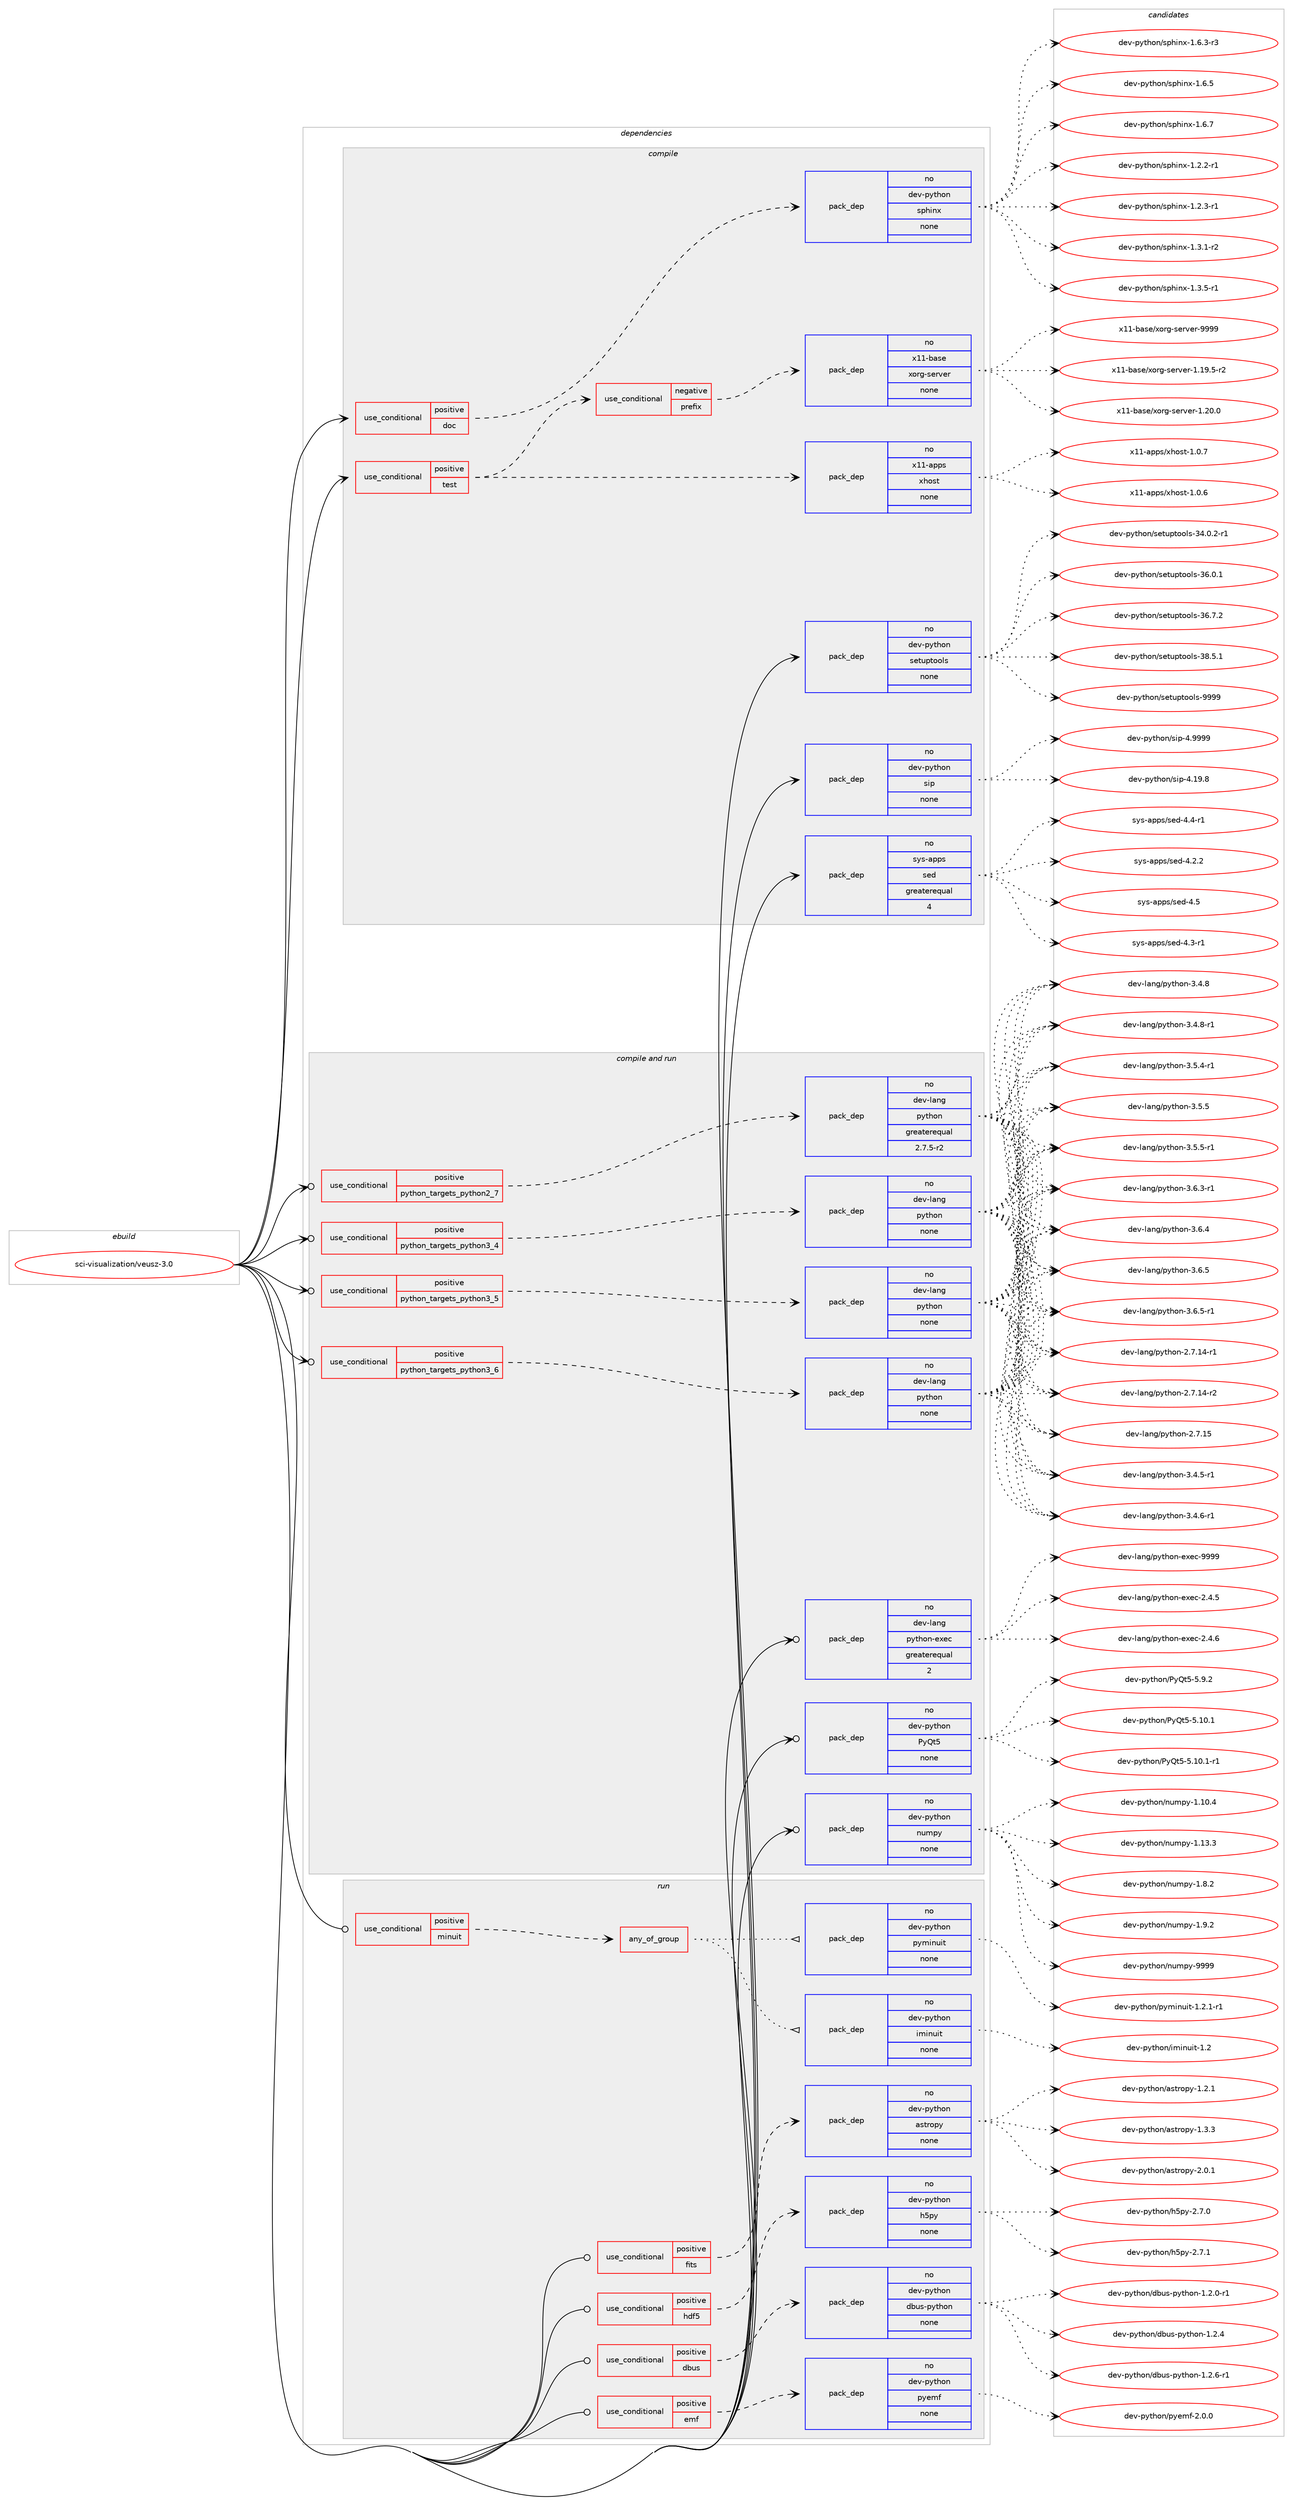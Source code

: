 digraph prolog {

# *************
# Graph options
# *************

newrank=true;
concentrate=true;
compound=true;
graph [rankdir=LR,fontname=Helvetica,fontsize=10,ranksep=1.5];#, ranksep=2.5, nodesep=0.2];
edge  [arrowhead=vee];
node  [fontname=Helvetica,fontsize=10];

# **********
# The ebuild
# **********

subgraph cluster_leftcol {
color=gray;
rank=same;
label=<<i>ebuild</i>>;
id [label="sci-visualization/veusz-3.0", color=red, width=4, href="../sci-visualization/veusz-3.0.svg"];
}

# ****************
# The dependencies
# ****************

subgraph cluster_midcol {
color=gray;
label=<<i>dependencies</i>>;
subgraph cluster_compile {
fillcolor="#eeeeee";
style=filled;
label=<<i>compile</i>>;
subgraph cond133 {
dependency539 [label=<<TABLE BORDER="0" CELLBORDER="1" CELLSPACING="0" CELLPADDING="4"><TR><TD ROWSPAN="3" CELLPADDING="10">use_conditional</TD></TR><TR><TD>positive</TD></TR><TR><TD>doc</TD></TR></TABLE>>, shape=none, color=red];
subgraph pack400 {
dependency540 [label=<<TABLE BORDER="0" CELLBORDER="1" CELLSPACING="0" CELLPADDING="4" WIDTH="220"><TR><TD ROWSPAN="6" CELLPADDING="30">pack_dep</TD></TR><TR><TD WIDTH="110">no</TD></TR><TR><TD>dev-python</TD></TR><TR><TD>sphinx</TD></TR><TR><TD>none</TD></TR><TR><TD></TD></TR></TABLE>>, shape=none, color=blue];
}
dependency539:e -> dependency540:w [weight=20,style="dashed",arrowhead="vee"];
}
id:e -> dependency539:w [weight=20,style="solid",arrowhead="vee"];
subgraph cond134 {
dependency541 [label=<<TABLE BORDER="0" CELLBORDER="1" CELLSPACING="0" CELLPADDING="4"><TR><TD ROWSPAN="3" CELLPADDING="10">use_conditional</TD></TR><TR><TD>positive</TD></TR><TR><TD>test</TD></TR></TABLE>>, shape=none, color=red];
subgraph cond135 {
dependency542 [label=<<TABLE BORDER="0" CELLBORDER="1" CELLSPACING="0" CELLPADDING="4"><TR><TD ROWSPAN="3" CELLPADDING="10">use_conditional</TD></TR><TR><TD>negative</TD></TR><TR><TD>prefix</TD></TR></TABLE>>, shape=none, color=red];
subgraph pack401 {
dependency543 [label=<<TABLE BORDER="0" CELLBORDER="1" CELLSPACING="0" CELLPADDING="4" WIDTH="220"><TR><TD ROWSPAN="6" CELLPADDING="30">pack_dep</TD></TR><TR><TD WIDTH="110">no</TD></TR><TR><TD>x11-base</TD></TR><TR><TD>xorg-server</TD></TR><TR><TD>none</TD></TR><TR><TD></TD></TR></TABLE>>, shape=none, color=blue];
}
dependency542:e -> dependency543:w [weight=20,style="dashed",arrowhead="vee"];
}
dependency541:e -> dependency542:w [weight=20,style="dashed",arrowhead="vee"];
subgraph pack402 {
dependency544 [label=<<TABLE BORDER="0" CELLBORDER="1" CELLSPACING="0" CELLPADDING="4" WIDTH="220"><TR><TD ROWSPAN="6" CELLPADDING="30">pack_dep</TD></TR><TR><TD WIDTH="110">no</TD></TR><TR><TD>x11-apps</TD></TR><TR><TD>xhost</TD></TR><TR><TD>none</TD></TR><TR><TD></TD></TR></TABLE>>, shape=none, color=blue];
}
dependency541:e -> dependency544:w [weight=20,style="dashed",arrowhead="vee"];
}
id:e -> dependency541:w [weight=20,style="solid",arrowhead="vee"];
subgraph pack403 {
dependency545 [label=<<TABLE BORDER="0" CELLBORDER="1" CELLSPACING="0" CELLPADDING="4" WIDTH="220"><TR><TD ROWSPAN="6" CELLPADDING="30">pack_dep</TD></TR><TR><TD WIDTH="110">no</TD></TR><TR><TD>dev-python</TD></TR><TR><TD>setuptools</TD></TR><TR><TD>none</TD></TR><TR><TD></TD></TR></TABLE>>, shape=none, color=blue];
}
id:e -> dependency545:w [weight=20,style="solid",arrowhead="vee"];
subgraph pack404 {
dependency546 [label=<<TABLE BORDER="0" CELLBORDER="1" CELLSPACING="0" CELLPADDING="4" WIDTH="220"><TR><TD ROWSPAN="6" CELLPADDING="30">pack_dep</TD></TR><TR><TD WIDTH="110">no</TD></TR><TR><TD>dev-python</TD></TR><TR><TD>sip</TD></TR><TR><TD>none</TD></TR><TR><TD></TD></TR></TABLE>>, shape=none, color=blue];
}
id:e -> dependency546:w [weight=20,style="solid",arrowhead="vee"];
subgraph pack405 {
dependency547 [label=<<TABLE BORDER="0" CELLBORDER="1" CELLSPACING="0" CELLPADDING="4" WIDTH="220"><TR><TD ROWSPAN="6" CELLPADDING="30">pack_dep</TD></TR><TR><TD WIDTH="110">no</TD></TR><TR><TD>sys-apps</TD></TR><TR><TD>sed</TD></TR><TR><TD>greaterequal</TD></TR><TR><TD>4</TD></TR></TABLE>>, shape=none, color=blue];
}
id:e -> dependency547:w [weight=20,style="solid",arrowhead="vee"];
}
subgraph cluster_compileandrun {
fillcolor="#eeeeee";
style=filled;
label=<<i>compile and run</i>>;
subgraph cond136 {
dependency548 [label=<<TABLE BORDER="0" CELLBORDER="1" CELLSPACING="0" CELLPADDING="4"><TR><TD ROWSPAN="3" CELLPADDING="10">use_conditional</TD></TR><TR><TD>positive</TD></TR><TR><TD>python_targets_python2_7</TD></TR></TABLE>>, shape=none, color=red];
subgraph pack406 {
dependency549 [label=<<TABLE BORDER="0" CELLBORDER="1" CELLSPACING="0" CELLPADDING="4" WIDTH="220"><TR><TD ROWSPAN="6" CELLPADDING="30">pack_dep</TD></TR><TR><TD WIDTH="110">no</TD></TR><TR><TD>dev-lang</TD></TR><TR><TD>python</TD></TR><TR><TD>greaterequal</TD></TR><TR><TD>2.7.5-r2</TD></TR></TABLE>>, shape=none, color=blue];
}
dependency548:e -> dependency549:w [weight=20,style="dashed",arrowhead="vee"];
}
id:e -> dependency548:w [weight=20,style="solid",arrowhead="odotvee"];
subgraph cond137 {
dependency550 [label=<<TABLE BORDER="0" CELLBORDER="1" CELLSPACING="0" CELLPADDING="4"><TR><TD ROWSPAN="3" CELLPADDING="10">use_conditional</TD></TR><TR><TD>positive</TD></TR><TR><TD>python_targets_python3_4</TD></TR></TABLE>>, shape=none, color=red];
subgraph pack407 {
dependency551 [label=<<TABLE BORDER="0" CELLBORDER="1" CELLSPACING="0" CELLPADDING="4" WIDTH="220"><TR><TD ROWSPAN="6" CELLPADDING="30">pack_dep</TD></TR><TR><TD WIDTH="110">no</TD></TR><TR><TD>dev-lang</TD></TR><TR><TD>python</TD></TR><TR><TD>none</TD></TR><TR><TD></TD></TR></TABLE>>, shape=none, color=blue];
}
dependency550:e -> dependency551:w [weight=20,style="dashed",arrowhead="vee"];
}
id:e -> dependency550:w [weight=20,style="solid",arrowhead="odotvee"];
subgraph cond138 {
dependency552 [label=<<TABLE BORDER="0" CELLBORDER="1" CELLSPACING="0" CELLPADDING="4"><TR><TD ROWSPAN="3" CELLPADDING="10">use_conditional</TD></TR><TR><TD>positive</TD></TR><TR><TD>python_targets_python3_5</TD></TR></TABLE>>, shape=none, color=red];
subgraph pack408 {
dependency553 [label=<<TABLE BORDER="0" CELLBORDER="1" CELLSPACING="0" CELLPADDING="4" WIDTH="220"><TR><TD ROWSPAN="6" CELLPADDING="30">pack_dep</TD></TR><TR><TD WIDTH="110">no</TD></TR><TR><TD>dev-lang</TD></TR><TR><TD>python</TD></TR><TR><TD>none</TD></TR><TR><TD></TD></TR></TABLE>>, shape=none, color=blue];
}
dependency552:e -> dependency553:w [weight=20,style="dashed",arrowhead="vee"];
}
id:e -> dependency552:w [weight=20,style="solid",arrowhead="odotvee"];
subgraph cond139 {
dependency554 [label=<<TABLE BORDER="0" CELLBORDER="1" CELLSPACING="0" CELLPADDING="4"><TR><TD ROWSPAN="3" CELLPADDING="10">use_conditional</TD></TR><TR><TD>positive</TD></TR><TR><TD>python_targets_python3_6</TD></TR></TABLE>>, shape=none, color=red];
subgraph pack409 {
dependency555 [label=<<TABLE BORDER="0" CELLBORDER="1" CELLSPACING="0" CELLPADDING="4" WIDTH="220"><TR><TD ROWSPAN="6" CELLPADDING="30">pack_dep</TD></TR><TR><TD WIDTH="110">no</TD></TR><TR><TD>dev-lang</TD></TR><TR><TD>python</TD></TR><TR><TD>none</TD></TR><TR><TD></TD></TR></TABLE>>, shape=none, color=blue];
}
dependency554:e -> dependency555:w [weight=20,style="dashed",arrowhead="vee"];
}
id:e -> dependency554:w [weight=20,style="solid",arrowhead="odotvee"];
subgraph pack410 {
dependency556 [label=<<TABLE BORDER="0" CELLBORDER="1" CELLSPACING="0" CELLPADDING="4" WIDTH="220"><TR><TD ROWSPAN="6" CELLPADDING="30">pack_dep</TD></TR><TR><TD WIDTH="110">no</TD></TR><TR><TD>dev-lang</TD></TR><TR><TD>python-exec</TD></TR><TR><TD>greaterequal</TD></TR><TR><TD>2</TD></TR></TABLE>>, shape=none, color=blue];
}
id:e -> dependency556:w [weight=20,style="solid",arrowhead="odotvee"];
subgraph pack411 {
dependency557 [label=<<TABLE BORDER="0" CELLBORDER="1" CELLSPACING="0" CELLPADDING="4" WIDTH="220"><TR><TD ROWSPAN="6" CELLPADDING="30">pack_dep</TD></TR><TR><TD WIDTH="110">no</TD></TR><TR><TD>dev-python</TD></TR><TR><TD>PyQt5</TD></TR><TR><TD>none</TD></TR><TR><TD></TD></TR></TABLE>>, shape=none, color=blue];
}
id:e -> dependency557:w [weight=20,style="solid",arrowhead="odotvee"];
subgraph pack412 {
dependency558 [label=<<TABLE BORDER="0" CELLBORDER="1" CELLSPACING="0" CELLPADDING="4" WIDTH="220"><TR><TD ROWSPAN="6" CELLPADDING="30">pack_dep</TD></TR><TR><TD WIDTH="110">no</TD></TR><TR><TD>dev-python</TD></TR><TR><TD>numpy</TD></TR><TR><TD>none</TD></TR><TR><TD></TD></TR></TABLE>>, shape=none, color=blue];
}
id:e -> dependency558:w [weight=20,style="solid",arrowhead="odotvee"];
}
subgraph cluster_run {
fillcolor="#eeeeee";
style=filled;
label=<<i>run</i>>;
subgraph cond140 {
dependency559 [label=<<TABLE BORDER="0" CELLBORDER="1" CELLSPACING="0" CELLPADDING="4"><TR><TD ROWSPAN="3" CELLPADDING="10">use_conditional</TD></TR><TR><TD>positive</TD></TR><TR><TD>dbus</TD></TR></TABLE>>, shape=none, color=red];
subgraph pack413 {
dependency560 [label=<<TABLE BORDER="0" CELLBORDER="1" CELLSPACING="0" CELLPADDING="4" WIDTH="220"><TR><TD ROWSPAN="6" CELLPADDING="30">pack_dep</TD></TR><TR><TD WIDTH="110">no</TD></TR><TR><TD>dev-python</TD></TR><TR><TD>dbus-python</TD></TR><TR><TD>none</TD></TR><TR><TD></TD></TR></TABLE>>, shape=none, color=blue];
}
dependency559:e -> dependency560:w [weight=20,style="dashed",arrowhead="vee"];
}
id:e -> dependency559:w [weight=20,style="solid",arrowhead="odot"];
subgraph cond141 {
dependency561 [label=<<TABLE BORDER="0" CELLBORDER="1" CELLSPACING="0" CELLPADDING="4"><TR><TD ROWSPAN="3" CELLPADDING="10">use_conditional</TD></TR><TR><TD>positive</TD></TR><TR><TD>emf</TD></TR></TABLE>>, shape=none, color=red];
subgraph pack414 {
dependency562 [label=<<TABLE BORDER="0" CELLBORDER="1" CELLSPACING="0" CELLPADDING="4" WIDTH="220"><TR><TD ROWSPAN="6" CELLPADDING="30">pack_dep</TD></TR><TR><TD WIDTH="110">no</TD></TR><TR><TD>dev-python</TD></TR><TR><TD>pyemf</TD></TR><TR><TD>none</TD></TR><TR><TD></TD></TR></TABLE>>, shape=none, color=blue];
}
dependency561:e -> dependency562:w [weight=20,style="dashed",arrowhead="vee"];
}
id:e -> dependency561:w [weight=20,style="solid",arrowhead="odot"];
subgraph cond142 {
dependency563 [label=<<TABLE BORDER="0" CELLBORDER="1" CELLSPACING="0" CELLPADDING="4"><TR><TD ROWSPAN="3" CELLPADDING="10">use_conditional</TD></TR><TR><TD>positive</TD></TR><TR><TD>fits</TD></TR></TABLE>>, shape=none, color=red];
subgraph pack415 {
dependency564 [label=<<TABLE BORDER="0" CELLBORDER="1" CELLSPACING="0" CELLPADDING="4" WIDTH="220"><TR><TD ROWSPAN="6" CELLPADDING="30">pack_dep</TD></TR><TR><TD WIDTH="110">no</TD></TR><TR><TD>dev-python</TD></TR><TR><TD>astropy</TD></TR><TR><TD>none</TD></TR><TR><TD></TD></TR></TABLE>>, shape=none, color=blue];
}
dependency563:e -> dependency564:w [weight=20,style="dashed",arrowhead="vee"];
}
id:e -> dependency563:w [weight=20,style="solid",arrowhead="odot"];
subgraph cond143 {
dependency565 [label=<<TABLE BORDER="0" CELLBORDER="1" CELLSPACING="0" CELLPADDING="4"><TR><TD ROWSPAN="3" CELLPADDING="10">use_conditional</TD></TR><TR><TD>positive</TD></TR><TR><TD>hdf5</TD></TR></TABLE>>, shape=none, color=red];
subgraph pack416 {
dependency566 [label=<<TABLE BORDER="0" CELLBORDER="1" CELLSPACING="0" CELLPADDING="4" WIDTH="220"><TR><TD ROWSPAN="6" CELLPADDING="30">pack_dep</TD></TR><TR><TD WIDTH="110">no</TD></TR><TR><TD>dev-python</TD></TR><TR><TD>h5py</TD></TR><TR><TD>none</TD></TR><TR><TD></TD></TR></TABLE>>, shape=none, color=blue];
}
dependency565:e -> dependency566:w [weight=20,style="dashed",arrowhead="vee"];
}
id:e -> dependency565:w [weight=20,style="solid",arrowhead="odot"];
subgraph cond144 {
dependency567 [label=<<TABLE BORDER="0" CELLBORDER="1" CELLSPACING="0" CELLPADDING="4"><TR><TD ROWSPAN="3" CELLPADDING="10">use_conditional</TD></TR><TR><TD>positive</TD></TR><TR><TD>minuit</TD></TR></TABLE>>, shape=none, color=red];
subgraph any8 {
dependency568 [label=<<TABLE BORDER="0" CELLBORDER="1" CELLSPACING="0" CELLPADDING="4"><TR><TD CELLPADDING="10">any_of_group</TD></TR></TABLE>>, shape=none, color=red];subgraph pack417 {
dependency569 [label=<<TABLE BORDER="0" CELLBORDER="1" CELLSPACING="0" CELLPADDING="4" WIDTH="220"><TR><TD ROWSPAN="6" CELLPADDING="30">pack_dep</TD></TR><TR><TD WIDTH="110">no</TD></TR><TR><TD>dev-python</TD></TR><TR><TD>iminuit</TD></TR><TR><TD>none</TD></TR><TR><TD></TD></TR></TABLE>>, shape=none, color=blue];
}
dependency568:e -> dependency569:w [weight=20,style="dotted",arrowhead="oinv"];
subgraph pack418 {
dependency570 [label=<<TABLE BORDER="0" CELLBORDER="1" CELLSPACING="0" CELLPADDING="4" WIDTH="220"><TR><TD ROWSPAN="6" CELLPADDING="30">pack_dep</TD></TR><TR><TD WIDTH="110">no</TD></TR><TR><TD>dev-python</TD></TR><TR><TD>pyminuit</TD></TR><TR><TD>none</TD></TR><TR><TD></TD></TR></TABLE>>, shape=none, color=blue];
}
dependency568:e -> dependency570:w [weight=20,style="dotted",arrowhead="oinv"];
}
dependency567:e -> dependency568:w [weight=20,style="dashed",arrowhead="vee"];
}
id:e -> dependency567:w [weight=20,style="solid",arrowhead="odot"];
}
}

# **************
# The candidates
# **************

subgraph cluster_choices {
rank=same;
color=gray;
label=<<i>candidates</i>>;

subgraph choice400 {
color=black;
nodesep=1;
choice10010111845112121116104111110471151121041051101204549465046504511449 [label="dev-python/sphinx-1.2.2-r1", color=red, width=4,href="../dev-python/sphinx-1.2.2-r1.svg"];
choice10010111845112121116104111110471151121041051101204549465046514511449 [label="dev-python/sphinx-1.2.3-r1", color=red, width=4,href="../dev-python/sphinx-1.2.3-r1.svg"];
choice10010111845112121116104111110471151121041051101204549465146494511450 [label="dev-python/sphinx-1.3.1-r2", color=red, width=4,href="../dev-python/sphinx-1.3.1-r2.svg"];
choice10010111845112121116104111110471151121041051101204549465146534511449 [label="dev-python/sphinx-1.3.5-r1", color=red, width=4,href="../dev-python/sphinx-1.3.5-r1.svg"];
choice10010111845112121116104111110471151121041051101204549465446514511451 [label="dev-python/sphinx-1.6.3-r3", color=red, width=4,href="../dev-python/sphinx-1.6.3-r3.svg"];
choice1001011184511212111610411111047115112104105110120454946544653 [label="dev-python/sphinx-1.6.5", color=red, width=4,href="../dev-python/sphinx-1.6.5.svg"];
choice1001011184511212111610411111047115112104105110120454946544655 [label="dev-python/sphinx-1.6.7", color=red, width=4,href="../dev-python/sphinx-1.6.7.svg"];
dependency540:e -> choice10010111845112121116104111110471151121041051101204549465046504511449:w [style=dotted,weight="100"];
dependency540:e -> choice10010111845112121116104111110471151121041051101204549465046514511449:w [style=dotted,weight="100"];
dependency540:e -> choice10010111845112121116104111110471151121041051101204549465146494511450:w [style=dotted,weight="100"];
dependency540:e -> choice10010111845112121116104111110471151121041051101204549465146534511449:w [style=dotted,weight="100"];
dependency540:e -> choice10010111845112121116104111110471151121041051101204549465446514511451:w [style=dotted,weight="100"];
dependency540:e -> choice1001011184511212111610411111047115112104105110120454946544653:w [style=dotted,weight="100"];
dependency540:e -> choice1001011184511212111610411111047115112104105110120454946544655:w [style=dotted,weight="100"];
}
subgraph choice401 {
color=black;
nodesep=1;
choice12049494598971151014712011111410345115101114118101114454946495746534511450 [label="x11-base/xorg-server-1.19.5-r2", color=red, width=4,href="../x11-base/xorg-server-1.19.5-r2.svg"];
choice1204949459897115101471201111141034511510111411810111445494650484648 [label="x11-base/xorg-server-1.20.0", color=red, width=4,href="../x11-base/xorg-server-1.20.0.svg"];
choice120494945989711510147120111114103451151011141181011144557575757 [label="x11-base/xorg-server-9999", color=red, width=4,href="../x11-base/xorg-server-9999.svg"];
dependency543:e -> choice12049494598971151014712011111410345115101114118101114454946495746534511450:w [style=dotted,weight="100"];
dependency543:e -> choice1204949459897115101471201111141034511510111411810111445494650484648:w [style=dotted,weight="100"];
dependency543:e -> choice120494945989711510147120111114103451151011141181011144557575757:w [style=dotted,weight="100"];
}
subgraph choice402 {
color=black;
nodesep=1;
choice1204949459711211211547120104111115116454946484654 [label="x11-apps/xhost-1.0.6", color=red, width=4,href="../x11-apps/xhost-1.0.6.svg"];
choice1204949459711211211547120104111115116454946484655 [label="x11-apps/xhost-1.0.7", color=red, width=4,href="../x11-apps/xhost-1.0.7.svg"];
dependency544:e -> choice1204949459711211211547120104111115116454946484654:w [style=dotted,weight="100"];
dependency544:e -> choice1204949459711211211547120104111115116454946484655:w [style=dotted,weight="100"];
}
subgraph choice403 {
color=black;
nodesep=1;
choice1001011184511212111610411111047115101116117112116111111108115455152464846504511449 [label="dev-python/setuptools-34.0.2-r1", color=red, width=4,href="../dev-python/setuptools-34.0.2-r1.svg"];
choice100101118451121211161041111104711510111611711211611111110811545515446484649 [label="dev-python/setuptools-36.0.1", color=red, width=4,href="../dev-python/setuptools-36.0.1.svg"];
choice100101118451121211161041111104711510111611711211611111110811545515446554650 [label="dev-python/setuptools-36.7.2", color=red, width=4,href="../dev-python/setuptools-36.7.2.svg"];
choice100101118451121211161041111104711510111611711211611111110811545515646534649 [label="dev-python/setuptools-38.5.1", color=red, width=4,href="../dev-python/setuptools-38.5.1.svg"];
choice10010111845112121116104111110471151011161171121161111111081154557575757 [label="dev-python/setuptools-9999", color=red, width=4,href="../dev-python/setuptools-9999.svg"];
dependency545:e -> choice1001011184511212111610411111047115101116117112116111111108115455152464846504511449:w [style=dotted,weight="100"];
dependency545:e -> choice100101118451121211161041111104711510111611711211611111110811545515446484649:w [style=dotted,weight="100"];
dependency545:e -> choice100101118451121211161041111104711510111611711211611111110811545515446554650:w [style=dotted,weight="100"];
dependency545:e -> choice100101118451121211161041111104711510111611711211611111110811545515646534649:w [style=dotted,weight="100"];
dependency545:e -> choice10010111845112121116104111110471151011161171121161111111081154557575757:w [style=dotted,weight="100"];
}
subgraph choice404 {
color=black;
nodesep=1;
choice100101118451121211161041111104711510511245524649574656 [label="dev-python/sip-4.19.8", color=red, width=4,href="../dev-python/sip-4.19.8.svg"];
choice100101118451121211161041111104711510511245524657575757 [label="dev-python/sip-4.9999", color=red, width=4,href="../dev-python/sip-4.9999.svg"];
dependency546:e -> choice100101118451121211161041111104711510511245524649574656:w [style=dotted,weight="100"];
dependency546:e -> choice100101118451121211161041111104711510511245524657575757:w [style=dotted,weight="100"];
}
subgraph choice405 {
color=black;
nodesep=1;
choice115121115459711211211547115101100455246514511449 [label="sys-apps/sed-4.3-r1", color=red, width=4,href="../sys-apps/sed-4.3-r1.svg"];
choice115121115459711211211547115101100455246524511449 [label="sys-apps/sed-4.4-r1", color=red, width=4,href="../sys-apps/sed-4.4-r1.svg"];
choice115121115459711211211547115101100455246504650 [label="sys-apps/sed-4.2.2", color=red, width=4,href="../sys-apps/sed-4.2.2.svg"];
choice11512111545971121121154711510110045524653 [label="sys-apps/sed-4.5", color=red, width=4,href="../sys-apps/sed-4.5.svg"];
dependency547:e -> choice115121115459711211211547115101100455246514511449:w [style=dotted,weight="100"];
dependency547:e -> choice115121115459711211211547115101100455246524511449:w [style=dotted,weight="100"];
dependency547:e -> choice115121115459711211211547115101100455246504650:w [style=dotted,weight="100"];
dependency547:e -> choice11512111545971121121154711510110045524653:w [style=dotted,weight="100"];
}
subgraph choice406 {
color=black;
nodesep=1;
choice100101118451089711010347112121116104111110455046554649524511449 [label="dev-lang/python-2.7.14-r1", color=red, width=4,href="../dev-lang/python-2.7.14-r1.svg"];
choice100101118451089711010347112121116104111110455046554649524511450 [label="dev-lang/python-2.7.14-r2", color=red, width=4,href="../dev-lang/python-2.7.14-r2.svg"];
choice10010111845108971101034711212111610411111045504655464953 [label="dev-lang/python-2.7.15", color=red, width=4,href="../dev-lang/python-2.7.15.svg"];
choice1001011184510897110103471121211161041111104551465246534511449 [label="dev-lang/python-3.4.5-r1", color=red, width=4,href="../dev-lang/python-3.4.5-r1.svg"];
choice1001011184510897110103471121211161041111104551465246544511449 [label="dev-lang/python-3.4.6-r1", color=red, width=4,href="../dev-lang/python-3.4.6-r1.svg"];
choice100101118451089711010347112121116104111110455146524656 [label="dev-lang/python-3.4.8", color=red, width=4,href="../dev-lang/python-3.4.8.svg"];
choice1001011184510897110103471121211161041111104551465246564511449 [label="dev-lang/python-3.4.8-r1", color=red, width=4,href="../dev-lang/python-3.4.8-r1.svg"];
choice1001011184510897110103471121211161041111104551465346524511449 [label="dev-lang/python-3.5.4-r1", color=red, width=4,href="../dev-lang/python-3.5.4-r1.svg"];
choice100101118451089711010347112121116104111110455146534653 [label="dev-lang/python-3.5.5", color=red, width=4,href="../dev-lang/python-3.5.5.svg"];
choice1001011184510897110103471121211161041111104551465346534511449 [label="dev-lang/python-3.5.5-r1", color=red, width=4,href="../dev-lang/python-3.5.5-r1.svg"];
choice1001011184510897110103471121211161041111104551465446514511449 [label="dev-lang/python-3.6.3-r1", color=red, width=4,href="../dev-lang/python-3.6.3-r1.svg"];
choice100101118451089711010347112121116104111110455146544652 [label="dev-lang/python-3.6.4", color=red, width=4,href="../dev-lang/python-3.6.4.svg"];
choice100101118451089711010347112121116104111110455146544653 [label="dev-lang/python-3.6.5", color=red, width=4,href="../dev-lang/python-3.6.5.svg"];
choice1001011184510897110103471121211161041111104551465446534511449 [label="dev-lang/python-3.6.5-r1", color=red, width=4,href="../dev-lang/python-3.6.5-r1.svg"];
dependency549:e -> choice100101118451089711010347112121116104111110455046554649524511449:w [style=dotted,weight="100"];
dependency549:e -> choice100101118451089711010347112121116104111110455046554649524511450:w [style=dotted,weight="100"];
dependency549:e -> choice10010111845108971101034711212111610411111045504655464953:w [style=dotted,weight="100"];
dependency549:e -> choice1001011184510897110103471121211161041111104551465246534511449:w [style=dotted,weight="100"];
dependency549:e -> choice1001011184510897110103471121211161041111104551465246544511449:w [style=dotted,weight="100"];
dependency549:e -> choice100101118451089711010347112121116104111110455146524656:w [style=dotted,weight="100"];
dependency549:e -> choice1001011184510897110103471121211161041111104551465246564511449:w [style=dotted,weight="100"];
dependency549:e -> choice1001011184510897110103471121211161041111104551465346524511449:w [style=dotted,weight="100"];
dependency549:e -> choice100101118451089711010347112121116104111110455146534653:w [style=dotted,weight="100"];
dependency549:e -> choice1001011184510897110103471121211161041111104551465346534511449:w [style=dotted,weight="100"];
dependency549:e -> choice1001011184510897110103471121211161041111104551465446514511449:w [style=dotted,weight="100"];
dependency549:e -> choice100101118451089711010347112121116104111110455146544652:w [style=dotted,weight="100"];
dependency549:e -> choice100101118451089711010347112121116104111110455146544653:w [style=dotted,weight="100"];
dependency549:e -> choice1001011184510897110103471121211161041111104551465446534511449:w [style=dotted,weight="100"];
}
subgraph choice407 {
color=black;
nodesep=1;
choice100101118451089711010347112121116104111110455046554649524511449 [label="dev-lang/python-2.7.14-r1", color=red, width=4,href="../dev-lang/python-2.7.14-r1.svg"];
choice100101118451089711010347112121116104111110455046554649524511450 [label="dev-lang/python-2.7.14-r2", color=red, width=4,href="../dev-lang/python-2.7.14-r2.svg"];
choice10010111845108971101034711212111610411111045504655464953 [label="dev-lang/python-2.7.15", color=red, width=4,href="../dev-lang/python-2.7.15.svg"];
choice1001011184510897110103471121211161041111104551465246534511449 [label="dev-lang/python-3.4.5-r1", color=red, width=4,href="../dev-lang/python-3.4.5-r1.svg"];
choice1001011184510897110103471121211161041111104551465246544511449 [label="dev-lang/python-3.4.6-r1", color=red, width=4,href="../dev-lang/python-3.4.6-r1.svg"];
choice100101118451089711010347112121116104111110455146524656 [label="dev-lang/python-3.4.8", color=red, width=4,href="../dev-lang/python-3.4.8.svg"];
choice1001011184510897110103471121211161041111104551465246564511449 [label="dev-lang/python-3.4.8-r1", color=red, width=4,href="../dev-lang/python-3.4.8-r1.svg"];
choice1001011184510897110103471121211161041111104551465346524511449 [label="dev-lang/python-3.5.4-r1", color=red, width=4,href="../dev-lang/python-3.5.4-r1.svg"];
choice100101118451089711010347112121116104111110455146534653 [label="dev-lang/python-3.5.5", color=red, width=4,href="../dev-lang/python-3.5.5.svg"];
choice1001011184510897110103471121211161041111104551465346534511449 [label="dev-lang/python-3.5.5-r1", color=red, width=4,href="../dev-lang/python-3.5.5-r1.svg"];
choice1001011184510897110103471121211161041111104551465446514511449 [label="dev-lang/python-3.6.3-r1", color=red, width=4,href="../dev-lang/python-3.6.3-r1.svg"];
choice100101118451089711010347112121116104111110455146544652 [label="dev-lang/python-3.6.4", color=red, width=4,href="../dev-lang/python-3.6.4.svg"];
choice100101118451089711010347112121116104111110455146544653 [label="dev-lang/python-3.6.5", color=red, width=4,href="../dev-lang/python-3.6.5.svg"];
choice1001011184510897110103471121211161041111104551465446534511449 [label="dev-lang/python-3.6.5-r1", color=red, width=4,href="../dev-lang/python-3.6.5-r1.svg"];
dependency551:e -> choice100101118451089711010347112121116104111110455046554649524511449:w [style=dotted,weight="100"];
dependency551:e -> choice100101118451089711010347112121116104111110455046554649524511450:w [style=dotted,weight="100"];
dependency551:e -> choice10010111845108971101034711212111610411111045504655464953:w [style=dotted,weight="100"];
dependency551:e -> choice1001011184510897110103471121211161041111104551465246534511449:w [style=dotted,weight="100"];
dependency551:e -> choice1001011184510897110103471121211161041111104551465246544511449:w [style=dotted,weight="100"];
dependency551:e -> choice100101118451089711010347112121116104111110455146524656:w [style=dotted,weight="100"];
dependency551:e -> choice1001011184510897110103471121211161041111104551465246564511449:w [style=dotted,weight="100"];
dependency551:e -> choice1001011184510897110103471121211161041111104551465346524511449:w [style=dotted,weight="100"];
dependency551:e -> choice100101118451089711010347112121116104111110455146534653:w [style=dotted,weight="100"];
dependency551:e -> choice1001011184510897110103471121211161041111104551465346534511449:w [style=dotted,weight="100"];
dependency551:e -> choice1001011184510897110103471121211161041111104551465446514511449:w [style=dotted,weight="100"];
dependency551:e -> choice100101118451089711010347112121116104111110455146544652:w [style=dotted,weight="100"];
dependency551:e -> choice100101118451089711010347112121116104111110455146544653:w [style=dotted,weight="100"];
dependency551:e -> choice1001011184510897110103471121211161041111104551465446534511449:w [style=dotted,weight="100"];
}
subgraph choice408 {
color=black;
nodesep=1;
choice100101118451089711010347112121116104111110455046554649524511449 [label="dev-lang/python-2.7.14-r1", color=red, width=4,href="../dev-lang/python-2.7.14-r1.svg"];
choice100101118451089711010347112121116104111110455046554649524511450 [label="dev-lang/python-2.7.14-r2", color=red, width=4,href="../dev-lang/python-2.7.14-r2.svg"];
choice10010111845108971101034711212111610411111045504655464953 [label="dev-lang/python-2.7.15", color=red, width=4,href="../dev-lang/python-2.7.15.svg"];
choice1001011184510897110103471121211161041111104551465246534511449 [label="dev-lang/python-3.4.5-r1", color=red, width=4,href="../dev-lang/python-3.4.5-r1.svg"];
choice1001011184510897110103471121211161041111104551465246544511449 [label="dev-lang/python-3.4.6-r1", color=red, width=4,href="../dev-lang/python-3.4.6-r1.svg"];
choice100101118451089711010347112121116104111110455146524656 [label="dev-lang/python-3.4.8", color=red, width=4,href="../dev-lang/python-3.4.8.svg"];
choice1001011184510897110103471121211161041111104551465246564511449 [label="dev-lang/python-3.4.8-r1", color=red, width=4,href="../dev-lang/python-3.4.8-r1.svg"];
choice1001011184510897110103471121211161041111104551465346524511449 [label="dev-lang/python-3.5.4-r1", color=red, width=4,href="../dev-lang/python-3.5.4-r1.svg"];
choice100101118451089711010347112121116104111110455146534653 [label="dev-lang/python-3.5.5", color=red, width=4,href="../dev-lang/python-3.5.5.svg"];
choice1001011184510897110103471121211161041111104551465346534511449 [label="dev-lang/python-3.5.5-r1", color=red, width=4,href="../dev-lang/python-3.5.5-r1.svg"];
choice1001011184510897110103471121211161041111104551465446514511449 [label="dev-lang/python-3.6.3-r1", color=red, width=4,href="../dev-lang/python-3.6.3-r1.svg"];
choice100101118451089711010347112121116104111110455146544652 [label="dev-lang/python-3.6.4", color=red, width=4,href="../dev-lang/python-3.6.4.svg"];
choice100101118451089711010347112121116104111110455146544653 [label="dev-lang/python-3.6.5", color=red, width=4,href="../dev-lang/python-3.6.5.svg"];
choice1001011184510897110103471121211161041111104551465446534511449 [label="dev-lang/python-3.6.5-r1", color=red, width=4,href="../dev-lang/python-3.6.5-r1.svg"];
dependency553:e -> choice100101118451089711010347112121116104111110455046554649524511449:w [style=dotted,weight="100"];
dependency553:e -> choice100101118451089711010347112121116104111110455046554649524511450:w [style=dotted,weight="100"];
dependency553:e -> choice10010111845108971101034711212111610411111045504655464953:w [style=dotted,weight="100"];
dependency553:e -> choice1001011184510897110103471121211161041111104551465246534511449:w [style=dotted,weight="100"];
dependency553:e -> choice1001011184510897110103471121211161041111104551465246544511449:w [style=dotted,weight="100"];
dependency553:e -> choice100101118451089711010347112121116104111110455146524656:w [style=dotted,weight="100"];
dependency553:e -> choice1001011184510897110103471121211161041111104551465246564511449:w [style=dotted,weight="100"];
dependency553:e -> choice1001011184510897110103471121211161041111104551465346524511449:w [style=dotted,weight="100"];
dependency553:e -> choice100101118451089711010347112121116104111110455146534653:w [style=dotted,weight="100"];
dependency553:e -> choice1001011184510897110103471121211161041111104551465346534511449:w [style=dotted,weight="100"];
dependency553:e -> choice1001011184510897110103471121211161041111104551465446514511449:w [style=dotted,weight="100"];
dependency553:e -> choice100101118451089711010347112121116104111110455146544652:w [style=dotted,weight="100"];
dependency553:e -> choice100101118451089711010347112121116104111110455146544653:w [style=dotted,weight="100"];
dependency553:e -> choice1001011184510897110103471121211161041111104551465446534511449:w [style=dotted,weight="100"];
}
subgraph choice409 {
color=black;
nodesep=1;
choice100101118451089711010347112121116104111110455046554649524511449 [label="dev-lang/python-2.7.14-r1", color=red, width=4,href="../dev-lang/python-2.7.14-r1.svg"];
choice100101118451089711010347112121116104111110455046554649524511450 [label="dev-lang/python-2.7.14-r2", color=red, width=4,href="../dev-lang/python-2.7.14-r2.svg"];
choice10010111845108971101034711212111610411111045504655464953 [label="dev-lang/python-2.7.15", color=red, width=4,href="../dev-lang/python-2.7.15.svg"];
choice1001011184510897110103471121211161041111104551465246534511449 [label="dev-lang/python-3.4.5-r1", color=red, width=4,href="../dev-lang/python-3.4.5-r1.svg"];
choice1001011184510897110103471121211161041111104551465246544511449 [label="dev-lang/python-3.4.6-r1", color=red, width=4,href="../dev-lang/python-3.4.6-r1.svg"];
choice100101118451089711010347112121116104111110455146524656 [label="dev-lang/python-3.4.8", color=red, width=4,href="../dev-lang/python-3.4.8.svg"];
choice1001011184510897110103471121211161041111104551465246564511449 [label="dev-lang/python-3.4.8-r1", color=red, width=4,href="../dev-lang/python-3.4.8-r1.svg"];
choice1001011184510897110103471121211161041111104551465346524511449 [label="dev-lang/python-3.5.4-r1", color=red, width=4,href="../dev-lang/python-3.5.4-r1.svg"];
choice100101118451089711010347112121116104111110455146534653 [label="dev-lang/python-3.5.5", color=red, width=4,href="../dev-lang/python-3.5.5.svg"];
choice1001011184510897110103471121211161041111104551465346534511449 [label="dev-lang/python-3.5.5-r1", color=red, width=4,href="../dev-lang/python-3.5.5-r1.svg"];
choice1001011184510897110103471121211161041111104551465446514511449 [label="dev-lang/python-3.6.3-r1", color=red, width=4,href="../dev-lang/python-3.6.3-r1.svg"];
choice100101118451089711010347112121116104111110455146544652 [label="dev-lang/python-3.6.4", color=red, width=4,href="../dev-lang/python-3.6.4.svg"];
choice100101118451089711010347112121116104111110455146544653 [label="dev-lang/python-3.6.5", color=red, width=4,href="../dev-lang/python-3.6.5.svg"];
choice1001011184510897110103471121211161041111104551465446534511449 [label="dev-lang/python-3.6.5-r1", color=red, width=4,href="../dev-lang/python-3.6.5-r1.svg"];
dependency555:e -> choice100101118451089711010347112121116104111110455046554649524511449:w [style=dotted,weight="100"];
dependency555:e -> choice100101118451089711010347112121116104111110455046554649524511450:w [style=dotted,weight="100"];
dependency555:e -> choice10010111845108971101034711212111610411111045504655464953:w [style=dotted,weight="100"];
dependency555:e -> choice1001011184510897110103471121211161041111104551465246534511449:w [style=dotted,weight="100"];
dependency555:e -> choice1001011184510897110103471121211161041111104551465246544511449:w [style=dotted,weight="100"];
dependency555:e -> choice100101118451089711010347112121116104111110455146524656:w [style=dotted,weight="100"];
dependency555:e -> choice1001011184510897110103471121211161041111104551465246564511449:w [style=dotted,weight="100"];
dependency555:e -> choice1001011184510897110103471121211161041111104551465346524511449:w [style=dotted,weight="100"];
dependency555:e -> choice100101118451089711010347112121116104111110455146534653:w [style=dotted,weight="100"];
dependency555:e -> choice1001011184510897110103471121211161041111104551465346534511449:w [style=dotted,weight="100"];
dependency555:e -> choice1001011184510897110103471121211161041111104551465446514511449:w [style=dotted,weight="100"];
dependency555:e -> choice100101118451089711010347112121116104111110455146544652:w [style=dotted,weight="100"];
dependency555:e -> choice100101118451089711010347112121116104111110455146544653:w [style=dotted,weight="100"];
dependency555:e -> choice1001011184510897110103471121211161041111104551465446534511449:w [style=dotted,weight="100"];
}
subgraph choice410 {
color=black;
nodesep=1;
choice1001011184510897110103471121211161041111104510112010199455046524653 [label="dev-lang/python-exec-2.4.5", color=red, width=4,href="../dev-lang/python-exec-2.4.5.svg"];
choice1001011184510897110103471121211161041111104510112010199455046524654 [label="dev-lang/python-exec-2.4.6", color=red, width=4,href="../dev-lang/python-exec-2.4.6.svg"];
choice10010111845108971101034711212111610411111045101120101994557575757 [label="dev-lang/python-exec-9999", color=red, width=4,href="../dev-lang/python-exec-9999.svg"];
dependency556:e -> choice1001011184510897110103471121211161041111104510112010199455046524653:w [style=dotted,weight="100"];
dependency556:e -> choice1001011184510897110103471121211161041111104510112010199455046524654:w [style=dotted,weight="100"];
dependency556:e -> choice10010111845108971101034711212111610411111045101120101994557575757:w [style=dotted,weight="100"];
}
subgraph choice411 {
color=black;
nodesep=1;
choice100101118451121211161041111104780121811165345534649484649 [label="dev-python/PyQt5-5.10.1", color=red, width=4,href="../dev-python/PyQt5-5.10.1.svg"];
choice1001011184511212111610411111047801218111653455346494846494511449 [label="dev-python/PyQt5-5.10.1-r1", color=red, width=4,href="../dev-python/PyQt5-5.10.1-r1.svg"];
choice1001011184511212111610411111047801218111653455346574650 [label="dev-python/PyQt5-5.9.2", color=red, width=4,href="../dev-python/PyQt5-5.9.2.svg"];
dependency557:e -> choice100101118451121211161041111104780121811165345534649484649:w [style=dotted,weight="100"];
dependency557:e -> choice1001011184511212111610411111047801218111653455346494846494511449:w [style=dotted,weight="100"];
dependency557:e -> choice1001011184511212111610411111047801218111653455346574650:w [style=dotted,weight="100"];
}
subgraph choice412 {
color=black;
nodesep=1;
choice100101118451121211161041111104711011710911212145494649484652 [label="dev-python/numpy-1.10.4", color=red, width=4,href="../dev-python/numpy-1.10.4.svg"];
choice100101118451121211161041111104711011710911212145494649514651 [label="dev-python/numpy-1.13.3", color=red, width=4,href="../dev-python/numpy-1.13.3.svg"];
choice1001011184511212111610411111047110117109112121454946564650 [label="dev-python/numpy-1.8.2", color=red, width=4,href="../dev-python/numpy-1.8.2.svg"];
choice1001011184511212111610411111047110117109112121454946574650 [label="dev-python/numpy-1.9.2", color=red, width=4,href="../dev-python/numpy-1.9.2.svg"];
choice10010111845112121116104111110471101171091121214557575757 [label="dev-python/numpy-9999", color=red, width=4,href="../dev-python/numpy-9999.svg"];
dependency558:e -> choice100101118451121211161041111104711011710911212145494649484652:w [style=dotted,weight="100"];
dependency558:e -> choice100101118451121211161041111104711011710911212145494649514651:w [style=dotted,weight="100"];
dependency558:e -> choice1001011184511212111610411111047110117109112121454946564650:w [style=dotted,weight="100"];
dependency558:e -> choice1001011184511212111610411111047110117109112121454946574650:w [style=dotted,weight="100"];
dependency558:e -> choice10010111845112121116104111110471101171091121214557575757:w [style=dotted,weight="100"];
}
subgraph choice413 {
color=black;
nodesep=1;
choice100101118451121211161041111104710098117115451121211161041111104549465046484511449 [label="dev-python/dbus-python-1.2.0-r1", color=red, width=4,href="../dev-python/dbus-python-1.2.0-r1.svg"];
choice10010111845112121116104111110471009811711545112121116104111110454946504652 [label="dev-python/dbus-python-1.2.4", color=red, width=4,href="../dev-python/dbus-python-1.2.4.svg"];
choice100101118451121211161041111104710098117115451121211161041111104549465046544511449 [label="dev-python/dbus-python-1.2.6-r1", color=red, width=4,href="../dev-python/dbus-python-1.2.6-r1.svg"];
dependency560:e -> choice100101118451121211161041111104710098117115451121211161041111104549465046484511449:w [style=dotted,weight="100"];
dependency560:e -> choice10010111845112121116104111110471009811711545112121116104111110454946504652:w [style=dotted,weight="100"];
dependency560:e -> choice100101118451121211161041111104710098117115451121211161041111104549465046544511449:w [style=dotted,weight="100"];
}
subgraph choice414 {
color=black;
nodesep=1;
choice1001011184511212111610411111047112121101109102455046484648 [label="dev-python/pyemf-2.0.0", color=red, width=4,href="../dev-python/pyemf-2.0.0.svg"];
dependency562:e -> choice1001011184511212111610411111047112121101109102455046484648:w [style=dotted,weight="100"];
}
subgraph choice415 {
color=black;
nodesep=1;
choice100101118451121211161041111104797115116114111112121454946504649 [label="dev-python/astropy-1.2.1", color=red, width=4,href="../dev-python/astropy-1.2.1.svg"];
choice100101118451121211161041111104797115116114111112121454946514651 [label="dev-python/astropy-1.3.3", color=red, width=4,href="../dev-python/astropy-1.3.3.svg"];
choice100101118451121211161041111104797115116114111112121455046484649 [label="dev-python/astropy-2.0.1", color=red, width=4,href="../dev-python/astropy-2.0.1.svg"];
dependency564:e -> choice100101118451121211161041111104797115116114111112121454946504649:w [style=dotted,weight="100"];
dependency564:e -> choice100101118451121211161041111104797115116114111112121454946514651:w [style=dotted,weight="100"];
dependency564:e -> choice100101118451121211161041111104797115116114111112121455046484649:w [style=dotted,weight="100"];
}
subgraph choice416 {
color=black;
nodesep=1;
choice100101118451121211161041111104710453112121455046554648 [label="dev-python/h5py-2.7.0", color=red, width=4,href="../dev-python/h5py-2.7.0.svg"];
choice100101118451121211161041111104710453112121455046554649 [label="dev-python/h5py-2.7.1", color=red, width=4,href="../dev-python/h5py-2.7.1.svg"];
dependency566:e -> choice100101118451121211161041111104710453112121455046554648:w [style=dotted,weight="100"];
dependency566:e -> choice100101118451121211161041111104710453112121455046554649:w [style=dotted,weight="100"];
}
subgraph choice417 {
color=black;
nodesep=1;
choice100101118451121211161041111104710510910511011710511645494650 [label="dev-python/iminuit-1.2", color=red, width=4,href="../dev-python/iminuit-1.2.svg"];
dependency569:e -> choice100101118451121211161041111104710510910511011710511645494650:w [style=dotted,weight="100"];
}
subgraph choice418 {
color=black;
nodesep=1;
choice10010111845112121116104111110471121211091051101171051164549465046494511449 [label="dev-python/pyminuit-1.2.1-r1", color=red, width=4,href="../dev-python/pyminuit-1.2.1-r1.svg"];
dependency570:e -> choice10010111845112121116104111110471121211091051101171051164549465046494511449:w [style=dotted,weight="100"];
}
}

}

